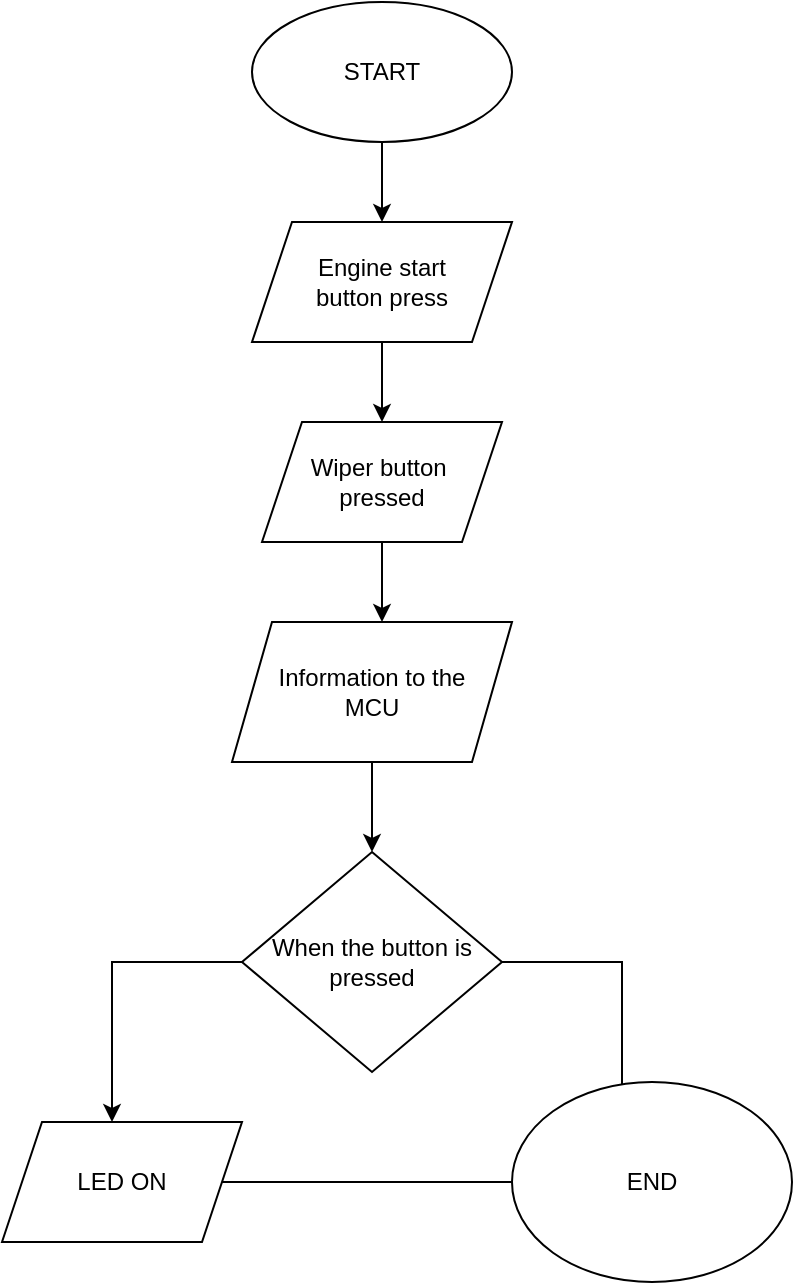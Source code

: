 <mxfile version="18.0.3" type="github">
  <diagram id="gpqs6PBIfgkFKMRsTo3T" name="Page-1">
    <mxGraphModel dx="1038" dy="539" grid="1" gridSize="10" guides="1" tooltips="1" connect="1" arrows="1" fold="1" page="1" pageScale="1" pageWidth="850" pageHeight="1100" math="0" shadow="0">
      <root>
        <mxCell id="0" />
        <mxCell id="1" parent="0" />
        <mxCell id="P2YSmxGGQyE3p1kzr35L-29" style="edgeStyle=none;rounded=0;orthogonalLoop=1;jettySize=auto;html=1;entryX=0.5;entryY=0;entryDx=0;entryDy=0;" edge="1" parent="1" source="P2YSmxGGQyE3p1kzr35L-1" target="P2YSmxGGQyE3p1kzr35L-3">
          <mxGeometry relative="1" as="geometry" />
        </mxCell>
        <mxCell id="P2YSmxGGQyE3p1kzr35L-1" value="START" style="ellipse;whiteSpace=wrap;html=1;" vertex="1" parent="1">
          <mxGeometry x="190" y="70" width="130" height="70" as="geometry" />
        </mxCell>
        <mxCell id="P2YSmxGGQyE3p1kzr35L-4" style="edgeStyle=orthogonalEdgeStyle;rounded=0;orthogonalLoop=1;jettySize=auto;html=1;" edge="1" parent="1" source="P2YSmxGGQyE3p1kzr35L-3">
          <mxGeometry relative="1" as="geometry">
            <mxPoint x="255" y="280" as="targetPoint" />
          </mxGeometry>
        </mxCell>
        <mxCell id="P2YSmxGGQyE3p1kzr35L-3" value="Engine start&lt;br&gt;button press" style="shape=parallelogram;perimeter=parallelogramPerimeter;whiteSpace=wrap;html=1;fixedSize=1;" vertex="1" parent="1">
          <mxGeometry x="190" y="180" width="130" height="60" as="geometry" />
        </mxCell>
        <mxCell id="P2YSmxGGQyE3p1kzr35L-8" style="edgeStyle=orthogonalEdgeStyle;rounded=0;orthogonalLoop=1;jettySize=auto;html=1;" edge="1" parent="1" source="P2YSmxGGQyE3p1kzr35L-5">
          <mxGeometry relative="1" as="geometry">
            <mxPoint x="255" y="380" as="targetPoint" />
          </mxGeometry>
        </mxCell>
        <mxCell id="P2YSmxGGQyE3p1kzr35L-5" value="Wiper button&amp;nbsp;&lt;br&gt;pressed" style="shape=parallelogram;perimeter=parallelogramPerimeter;whiteSpace=wrap;html=1;fixedSize=1;" vertex="1" parent="1">
          <mxGeometry x="195" y="280" width="120" height="60" as="geometry" />
        </mxCell>
        <mxCell id="P2YSmxGGQyE3p1kzr35L-12" style="edgeStyle=orthogonalEdgeStyle;rounded=0;orthogonalLoop=1;jettySize=auto;html=1;" edge="1" parent="1" source="P2YSmxGGQyE3p1kzr35L-7" target="P2YSmxGGQyE3p1kzr35L-9">
          <mxGeometry relative="1" as="geometry" />
        </mxCell>
        <mxCell id="P2YSmxGGQyE3p1kzr35L-7" value="Information to the&lt;br&gt;MCU" style="shape=parallelogram;perimeter=parallelogramPerimeter;whiteSpace=wrap;html=1;fixedSize=1;" vertex="1" parent="1">
          <mxGeometry x="180" y="380" width="140" height="70" as="geometry" />
        </mxCell>
        <mxCell id="P2YSmxGGQyE3p1kzr35L-14" style="edgeStyle=orthogonalEdgeStyle;rounded=0;orthogonalLoop=1;jettySize=auto;html=1;" edge="1" parent="1" source="P2YSmxGGQyE3p1kzr35L-9">
          <mxGeometry relative="1" as="geometry">
            <mxPoint x="120" y="630" as="targetPoint" />
            <Array as="points">
              <mxPoint x="120" y="550" />
            </Array>
          </mxGeometry>
        </mxCell>
        <mxCell id="P2YSmxGGQyE3p1kzr35L-9" value="When the button is pressed" style="rhombus;whiteSpace=wrap;html=1;" vertex="1" parent="1">
          <mxGeometry x="185" y="495" width="130" height="110" as="geometry" />
        </mxCell>
        <mxCell id="P2YSmxGGQyE3p1kzr35L-22" value="" style="edgeStyle=segmentEdgeStyle;endArrow=classic;html=1;rounded=0;" edge="1" parent="1">
          <mxGeometry width="50" height="50" relative="1" as="geometry">
            <mxPoint x="315" y="550" as="sourcePoint" />
            <mxPoint x="375" y="630" as="targetPoint" />
            <Array as="points">
              <mxPoint x="375" y="550" />
            </Array>
          </mxGeometry>
        </mxCell>
        <mxCell id="P2YSmxGGQyE3p1kzr35L-27" style="edgeStyle=none;rounded=0;orthogonalLoop=1;jettySize=auto;html=1;entryX=0.083;entryY=0.5;entryDx=0;entryDy=0;entryPerimeter=0;" edge="1" parent="1" source="P2YSmxGGQyE3p1kzr35L-23" target="P2YSmxGGQyE3p1kzr35L-26">
          <mxGeometry relative="1" as="geometry" />
        </mxCell>
        <mxCell id="P2YSmxGGQyE3p1kzr35L-23" value="LED ON" style="shape=parallelogram;perimeter=parallelogramPerimeter;whiteSpace=wrap;html=1;fixedSize=1;" vertex="1" parent="1">
          <mxGeometry x="65" y="630" width="120" height="60" as="geometry" />
        </mxCell>
        <mxCell id="P2YSmxGGQyE3p1kzr35L-26" value="END" style="ellipse;whiteSpace=wrap;html=1;" vertex="1" parent="1">
          <mxGeometry x="320" y="610" width="140" height="100" as="geometry" />
        </mxCell>
        <mxCell id="P2YSmxGGQyE3p1kzr35L-28" style="edgeStyle=none;rounded=0;orthogonalLoop=1;jettySize=auto;html=1;entryX=0.5;entryY=0;entryDx=0;entryDy=0;" edge="1" parent="1" source="P2YSmxGGQyE3p1kzr35L-26" target="P2YSmxGGQyE3p1kzr35L-26">
          <mxGeometry relative="1" as="geometry" />
        </mxCell>
      </root>
    </mxGraphModel>
  </diagram>
</mxfile>
